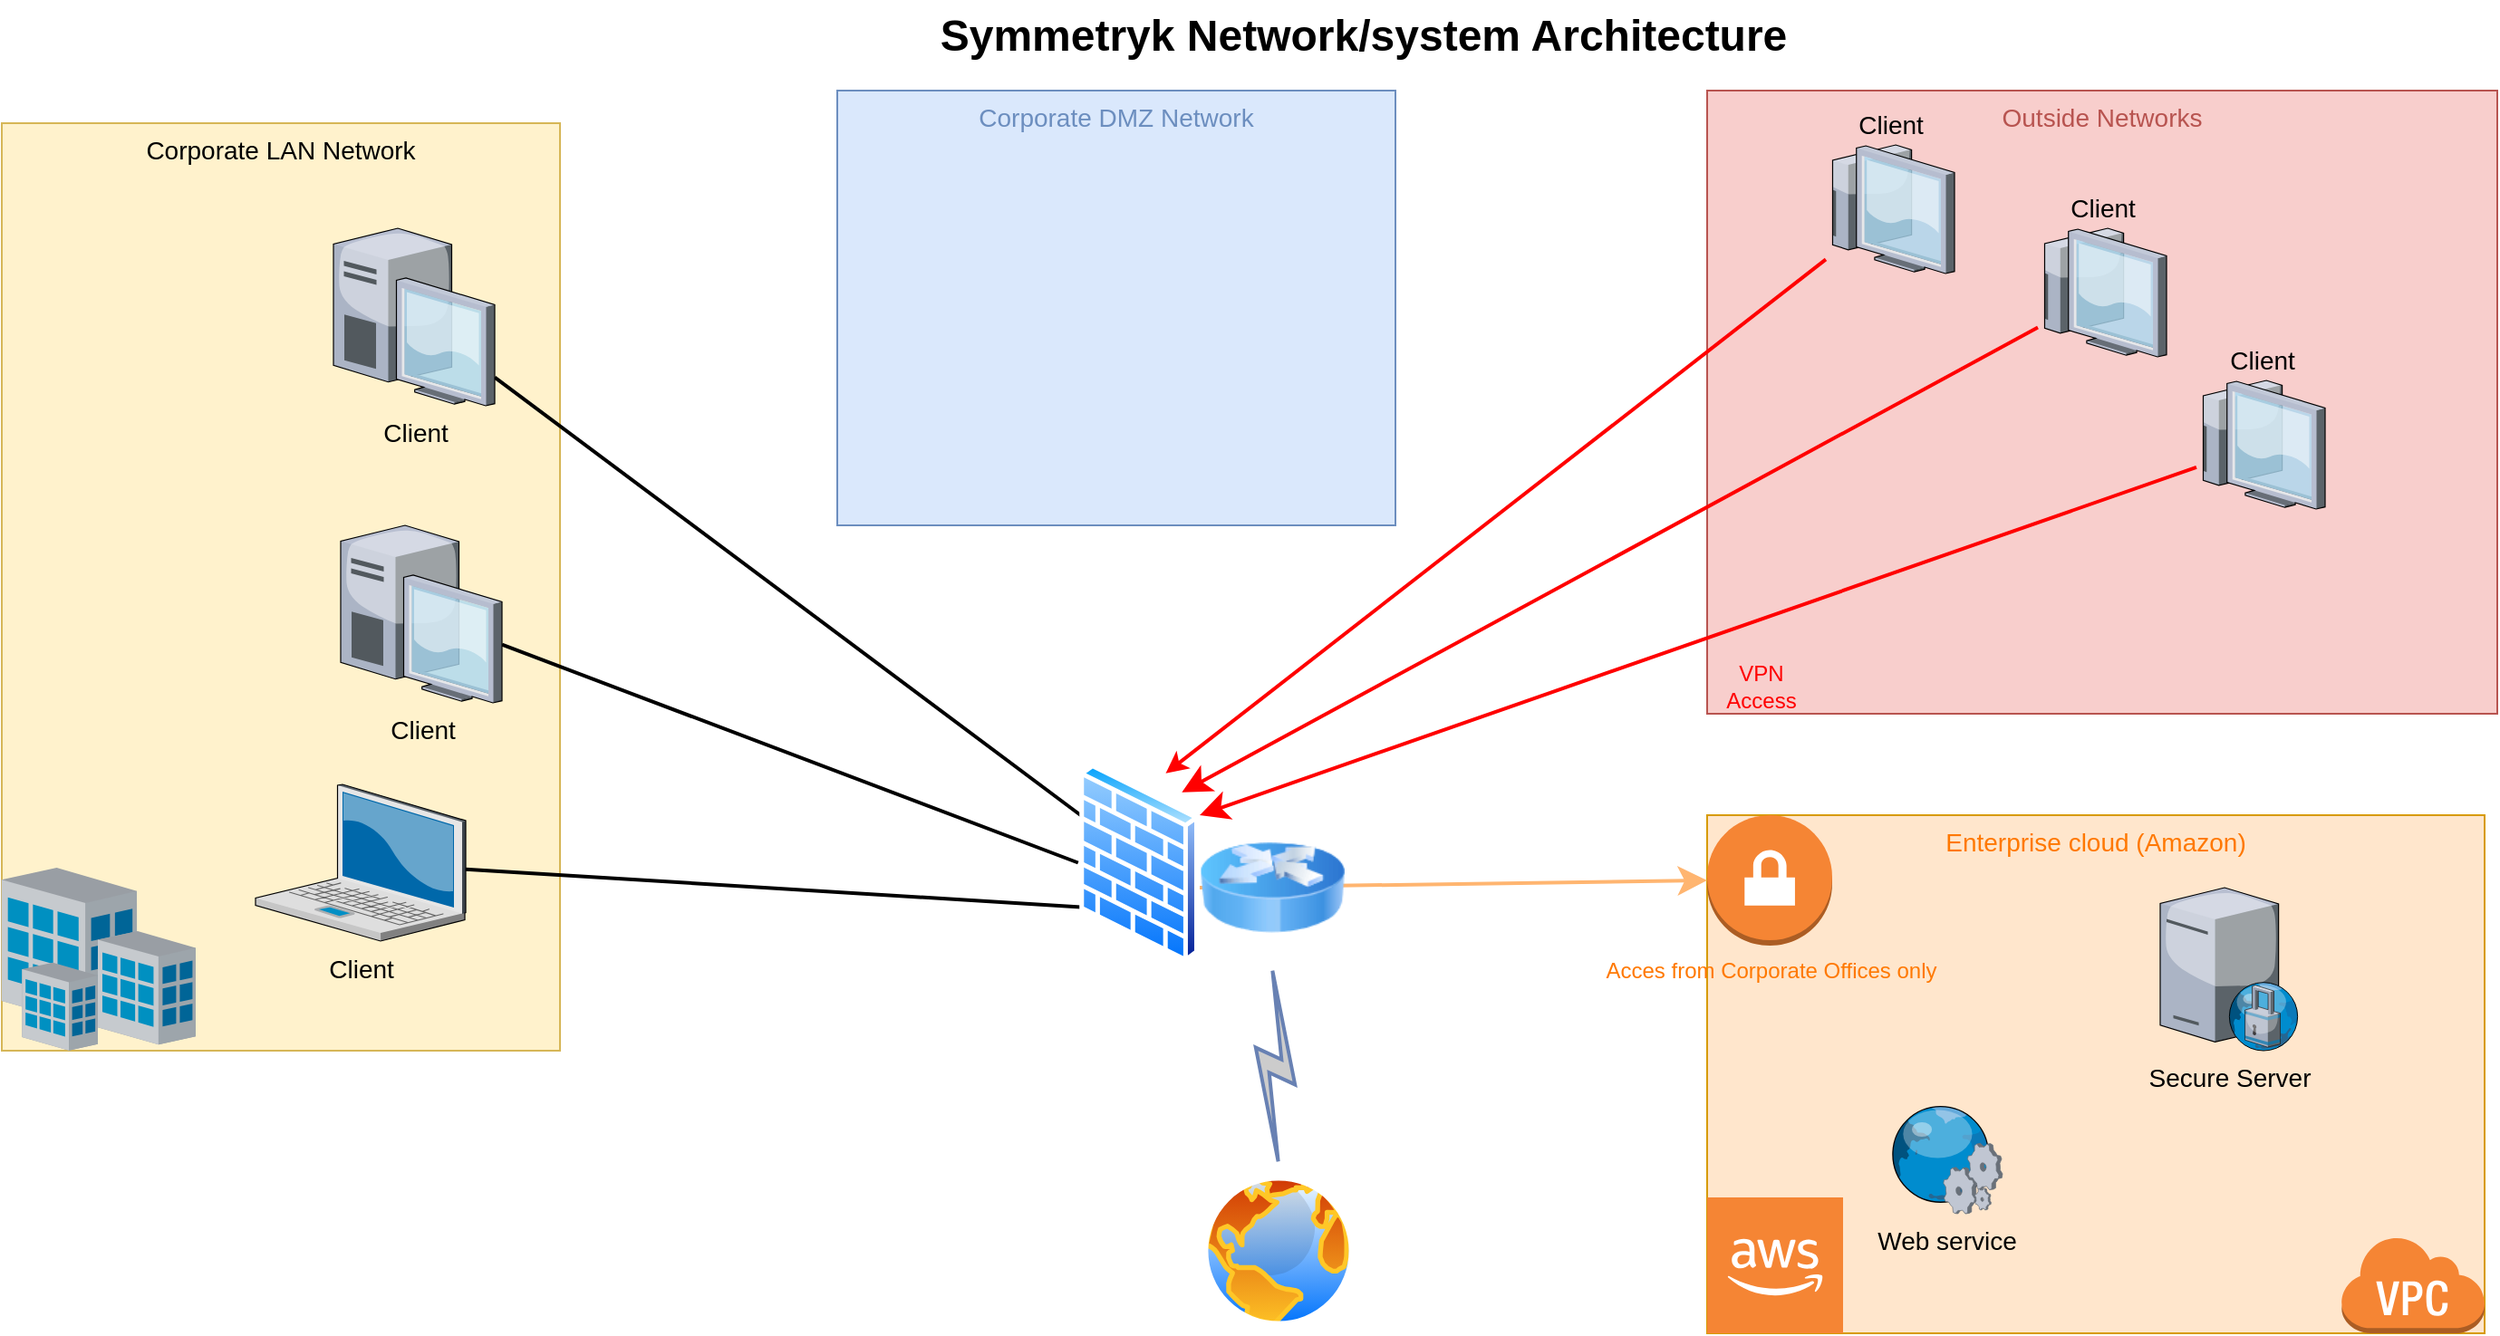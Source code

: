 <mxfile version="17.4.5" type="github">
  <diagram name="Page-1" id="e3a06f82-3646-2815-327d-82caf3d4e204">
    <mxGraphModel dx="1422" dy="820" grid="1" gridSize="10" guides="1" tooltips="1" connect="1" arrows="1" fold="1" page="1" pageScale="1.5" pageWidth="1169" pageHeight="826" background="none" math="0" shadow="0">
      <root>
        <mxCell id="0" style=";html=1;" />
        <mxCell id="1" style=";html=1;" parent="0" />
        <mxCell id="6a7d8f32e03d9370-61" value="Outside Networks" style="whiteSpace=wrap;html=1;fillColor=#f8cecc;fontSize=14;strokeColor=#b85450;verticalAlign=top;fontColor=#b85450;" parent="1" vertex="1">
          <mxGeometry x="1120" y="80" width="436" height="344" as="geometry" />
        </mxCell>
        <mxCell id="6a7d8f32e03d9370-60" value="Enterprise cloud (Amazon)" style="whiteSpace=wrap;html=1;fillColor=#ffe6cc;fontSize=14;strokeColor=#d79b00;verticalAlign=top;fontColor=#FF7800;" parent="1" vertex="1">
          <mxGeometry x="1120" y="480" width="429" height="286" as="geometry" />
        </mxCell>
        <mxCell id="6a7d8f32e03d9370-57" value="Corporate LAN Network" style="whiteSpace=wrap;html=1;fillColor=#fff2cc;fontSize=14;strokeColor=#d6b656;verticalAlign=top;" parent="1" vertex="1">
          <mxGeometry x="179" y="98" width="308" height="512" as="geometry" />
        </mxCell>
        <mxCell id="6a7d8f32e03d9370-35" style="edgeStyle=none;rounded=0;html=1;startSize=10;endSize=10;jettySize=auto;orthogonalLoop=1;fontSize=14;endArrow=none;endFill=0;strokeWidth=2;entryX=0;entryY=0.75;entryDx=0;entryDy=0;" parent="1" source="6a7d8f32e03d9370-2" target="2E2W87fR3VaL_z9IKCfM-3" edge="1">
          <mxGeometry relative="1" as="geometry">
            <mxPoint x="637" y="693.32" as="targetPoint" />
          </mxGeometry>
        </mxCell>
        <mxCell id="6a7d8f32e03d9370-2" value="Client" style="verticalLabelPosition=bottom;aspect=fixed;html=1;verticalAlign=top;strokeColor=none;shape=mxgraph.citrix.laptop_2;fillColor=#66B2FF;gradientColor=#0066CC;fontSize=14;" parent="1" vertex="1">
          <mxGeometry x="319.0" y="463" width="116" height="86.5" as="geometry" />
        </mxCell>
        <mxCell id="6a7d8f32e03d9370-33" style="edgeStyle=none;rounded=0;html=1;startSize=10;endSize=10;jettySize=auto;orthogonalLoop=1;fontSize=14;endArrow=none;endFill=0;strokeWidth=2;entryX=0;entryY=0.5;entryDx=0;entryDy=0;" parent="1" source="6a7d8f32e03d9370-4" target="2E2W87fR3VaL_z9IKCfM-3" edge="1">
          <mxGeometry relative="1" as="geometry">
            <mxPoint x="637" y="365.147" as="targetPoint" />
          </mxGeometry>
        </mxCell>
        <mxCell id="6a7d8f32e03d9370-4" value="Client" style="verticalLabelPosition=bottom;aspect=fixed;html=1;verticalAlign=top;strokeColor=none;shape=mxgraph.citrix.desktop;fillColor=#66B2FF;gradientColor=#0066CC;fontSize=14;" parent="1" vertex="1">
          <mxGeometry x="366.0" y="320.0" width="89" height="98" as="geometry" />
        </mxCell>
        <mxCell id="6a7d8f32e03d9370-32" style="edgeStyle=none;rounded=0;html=1;startSize=10;endSize=10;jettySize=auto;orthogonalLoop=1;fontSize=14;endArrow=none;endFill=0;strokeWidth=2;entryX=0;entryY=0.25;entryDx=0;entryDy=0;" parent="1" source="6a7d8f32e03d9370-5" target="2E2W87fR3VaL_z9IKCfM-3" edge="1">
          <mxGeometry relative="1" as="geometry">
            <mxPoint x="637" y="201.137" as="targetPoint" />
          </mxGeometry>
        </mxCell>
        <mxCell id="6a7d8f32e03d9370-5" value="Client" style="verticalLabelPosition=bottom;aspect=fixed;html=1;verticalAlign=top;strokeColor=none;shape=mxgraph.citrix.desktop;fillColor=#66B2FF;gradientColor=#0066CC;fontSize=14;" parent="1" vertex="1">
          <mxGeometry x="362.0" y="156.0" width="89" height="98" as="geometry" />
        </mxCell>
        <mxCell id="6a7d8f32e03d9370-56" style="edgeStyle=none;rounded=0;html=1;startSize=10;endSize=10;jettySize=auto;orthogonalLoop=1;fontSize=14;endArrow=classic;endFill=1;strokeWidth=2;exitX=0;exitY=0.5;exitDx=0;exitDy=0;strokeColor=#FFB570;entryX=0;entryY=0.5;entryDx=0;entryDy=0;entryPerimeter=0;" parent="1" source="2E2W87fR3VaL_z9IKCfM-2" target="2E2W87fR3VaL_z9IKCfM-14" edge="1">
          <mxGeometry relative="1" as="geometry">
            <mxPoint x="999.667" y="476.5" as="sourcePoint" />
          </mxGeometry>
        </mxCell>
        <mxCell id="6a7d8f32e03d9370-25" value="Secure Server" style="verticalLabelPosition=bottom;aspect=fixed;html=1;verticalAlign=top;strokeColor=none;shape=mxgraph.citrix.proxy_server;fillColor=#66B2FF;gradientColor=#0066CC;fontSize=14;" parent="1" vertex="1">
          <mxGeometry x="1370" y="520" width="76.5" height="90" as="geometry" />
        </mxCell>
        <mxCell id="6a7d8f32e03d9370-53" style="edgeStyle=none;rounded=0;html=1;jettySize=auto;orthogonalLoop=1;fontSize=14;endArrow=none;endFill=0;strokeWidth=2;exitX=0.75;exitY=0;exitDx=0;exitDy=0;strokeColor=#FF0000;startArrow=classic;startFill=1;" parent="1" source="2E2W87fR3VaL_z9IKCfM-3" target="6a7d8f32e03d9370-29" edge="1">
          <mxGeometry relative="1" as="geometry">
            <mxPoint x="1221" y="508" as="sourcePoint" />
          </mxGeometry>
        </mxCell>
        <mxCell id="6a7d8f32e03d9370-54" style="edgeStyle=none;rounded=0;html=1;startSize=10;endSize=10;jettySize=auto;orthogonalLoop=1;fontSize=14;endArrow=none;endFill=0;strokeWidth=2;exitX=1;exitY=0;exitDx=0;exitDy=0;strokeColor=#FF0000;startArrow=classic;startFill=1;" parent="1" source="2E2W87fR3VaL_z9IKCfM-3" target="6a7d8f32e03d9370-28" edge="1">
          <mxGeometry relative="1" as="geometry">
            <mxPoint x="1228.199" y="508" as="sourcePoint" />
          </mxGeometry>
        </mxCell>
        <mxCell id="6a7d8f32e03d9370-55" style="edgeStyle=none;rounded=0;html=1;startSize=10;endSize=10;jettySize=auto;orthogonalLoop=1;fontSize=14;endArrow=none;endFill=0;strokeWidth=2;exitX=0;exitY=0;exitDx=0;exitDy=0;strokeColor=#FF0000;startArrow=classic;startFill=1;" parent="1" source="2E2W87fR3VaL_z9IKCfM-2" target="6a7d8f32e03d9370-27" edge="1">
          <mxGeometry relative="1" as="geometry">
            <mxPoint x="1237.756" y="508" as="sourcePoint" />
          </mxGeometry>
        </mxCell>
        <mxCell id="6a7d8f32e03d9370-27" value="Client" style="verticalLabelPosition=top;aspect=fixed;html=1;verticalAlign=bottom;strokeColor=none;shape=mxgraph.citrix.thin_client;fillColor=#66B2FF;gradientColor=#0066CC;fontSize=14;labelPosition=center;align=center;" parent="1" vertex="1">
          <mxGeometry x="1390" y="240" width="71" height="71" as="geometry" />
        </mxCell>
        <mxCell id="6a7d8f32e03d9370-28" value="Client" style="verticalLabelPosition=top;aspect=fixed;html=1;verticalAlign=bottom;strokeColor=none;shape=mxgraph.citrix.thin_client;fillColor=#66B2FF;gradientColor=#0066CC;fontSize=14;labelPosition=center;align=center;" parent="1" vertex="1">
          <mxGeometry x="1302.5" y="156" width="71" height="71" as="geometry" />
        </mxCell>
        <mxCell id="6a7d8f32e03d9370-29" value="Client" style="verticalLabelPosition=top;aspect=fixed;html=1;verticalAlign=bottom;strokeColor=none;shape=mxgraph.citrix.thin_client;fillColor=#66B2FF;gradientColor=#0066CC;fontSize=14;labelPosition=center;align=center;" parent="1" vertex="1">
          <mxGeometry x="1185.5" y="110" width="71" height="71" as="geometry" />
        </mxCell>
        <mxCell id="6a7d8f32e03d9370-30" value="Web service" style="verticalLabelPosition=bottom;aspect=fixed;html=1;verticalAlign=top;strokeColor=none;shape=mxgraph.citrix.web_service;fillColor=#66B2FF;gradientColor=#0066CC;fontSize=14;" parent="1" vertex="1">
          <mxGeometry x="1220" y="640" width="63" height="60" as="geometry" />
        </mxCell>
        <mxCell id="6a7d8f32e03d9370-31" value="" style="verticalLabelPosition=bottom;aspect=fixed;html=1;verticalAlign=top;strokeColor=none;shape=mxgraph.citrix.site;fillColor=#66B2FF;gradientColor=#0066CC;fontSize=14;" parent="1" vertex="1">
          <mxGeometry x="179" y="509" width="107" height="101" as="geometry" />
        </mxCell>
        <mxCell id="6a7d8f32e03d9370-62" value="Symmetryk Network/system Architecture" style="text;strokeColor=none;fillColor=none;html=1;fontSize=24;fontStyle=1;verticalAlign=middle;align=center;" parent="1" vertex="1">
          <mxGeometry x="499" y="30" width="861" height="40" as="geometry" />
        </mxCell>
        <mxCell id="2E2W87fR3VaL_z9IKCfM-2" value="" style="image;html=1;image=img/lib/clip_art/networking/Router_Icon_128x128.png" vertex="1" parent="1">
          <mxGeometry x="840" y="480" width="80" height="80" as="geometry" />
        </mxCell>
        <mxCell id="2E2W87fR3VaL_z9IKCfM-3" value="" style="aspect=fixed;perimeter=ellipsePerimeter;html=1;align=center;shadow=0;dashed=0;spacingTop=3;image;image=img/lib/active_directory/firewall.svg;" vertex="1" parent="1">
          <mxGeometry x="772.9" y="451.25" width="67.1" height="110" as="geometry" />
        </mxCell>
        <mxCell id="2E2W87fR3VaL_z9IKCfM-6" value="" style="outlineConnect=0;dashed=0;verticalLabelPosition=bottom;verticalAlign=top;align=center;html=1;shape=mxgraph.aws3.virtual_private_cloud;fillColor=#F58534;gradientColor=none;" vertex="1" parent="1">
          <mxGeometry x="1469.5" y="712" width="79.5" height="54" as="geometry" />
        </mxCell>
        <mxCell id="2E2W87fR3VaL_z9IKCfM-7" value="" style="outlineConnect=0;dashed=0;verticalLabelPosition=bottom;verticalAlign=top;align=center;html=1;shape=mxgraph.aws3.cloud_2;fillColor=#F58534;gradientColor=none;fontColor=#FF7800;" vertex="1" parent="1">
          <mxGeometry x="1120" y="691" width="75" height="75" as="geometry" />
        </mxCell>
        <mxCell id="2E2W87fR3VaL_z9IKCfM-8" value="" style="aspect=fixed;perimeter=ellipsePerimeter;html=1;align=center;shadow=0;dashed=0;spacingTop=3;image;image=img/lib/active_directory/internet_globe.svg;fontColor=#FF7800;" vertex="1" parent="1">
          <mxGeometry x="840" y="677" width="87" height="87" as="geometry" />
        </mxCell>
        <mxCell id="2E2W87fR3VaL_z9IKCfM-9" value="" style="html=1;outlineConnect=0;fillColor=#CCCCCC;strokeColor=#6881B3;gradientColor=none;gradientDirection=north;strokeWidth=2;shape=mxgraph.networks.comm_link_edge;html=1;rounded=0;fontColor=#FF7800;entryX=0.5;entryY=1;entryDx=0;entryDy=0;exitX=0.5;exitY=0;exitDx=0;exitDy=0;" edge="1" parent="1" source="2E2W87fR3VaL_z9IKCfM-8" target="2E2W87fR3VaL_z9IKCfM-2">
          <mxGeometry width="100" height="100" relative="1" as="geometry">
            <mxPoint x="740" y="860" as="sourcePoint" />
            <mxPoint x="840" y="760" as="targetPoint" />
          </mxGeometry>
        </mxCell>
        <mxCell id="2E2W87fR3VaL_z9IKCfM-10" value="Corporate DMZ Network" style="whiteSpace=wrap;html=1;fillColor=#dae8fc;fontSize=14;strokeColor=#6c8ebf;verticalAlign=top;fontColor=#6c8ebf;" vertex="1" parent="1">
          <mxGeometry x="640" y="80" width="308" height="240" as="geometry" />
        </mxCell>
        <mxCell id="2E2W87fR3VaL_z9IKCfM-11" value="VPN Access" style="text;html=1;strokeColor=none;fillColor=none;align=center;verticalAlign=middle;whiteSpace=wrap;rounded=0;fontColor=#FF0000;" vertex="1" parent="1">
          <mxGeometry x="1120" y="394" width="60" height="30" as="geometry" />
        </mxCell>
        <mxCell id="2E2W87fR3VaL_z9IKCfM-14" value="&lt;font color=&quot;#FF7800&quot;&gt;Acces from Corporate Offices only&lt;/font&gt;" style="outlineConnect=0;dashed=0;verticalLabelPosition=bottom;verticalAlign=top;align=center;html=1;shape=mxgraph.aws3.vpn_gateway;fillColor=#F58534;gradientColor=none;fontColor=#FF0000;" vertex="1" parent="1">
          <mxGeometry x="1120" y="480" width="69" height="72" as="geometry" />
        </mxCell>
      </root>
    </mxGraphModel>
  </diagram>
</mxfile>
